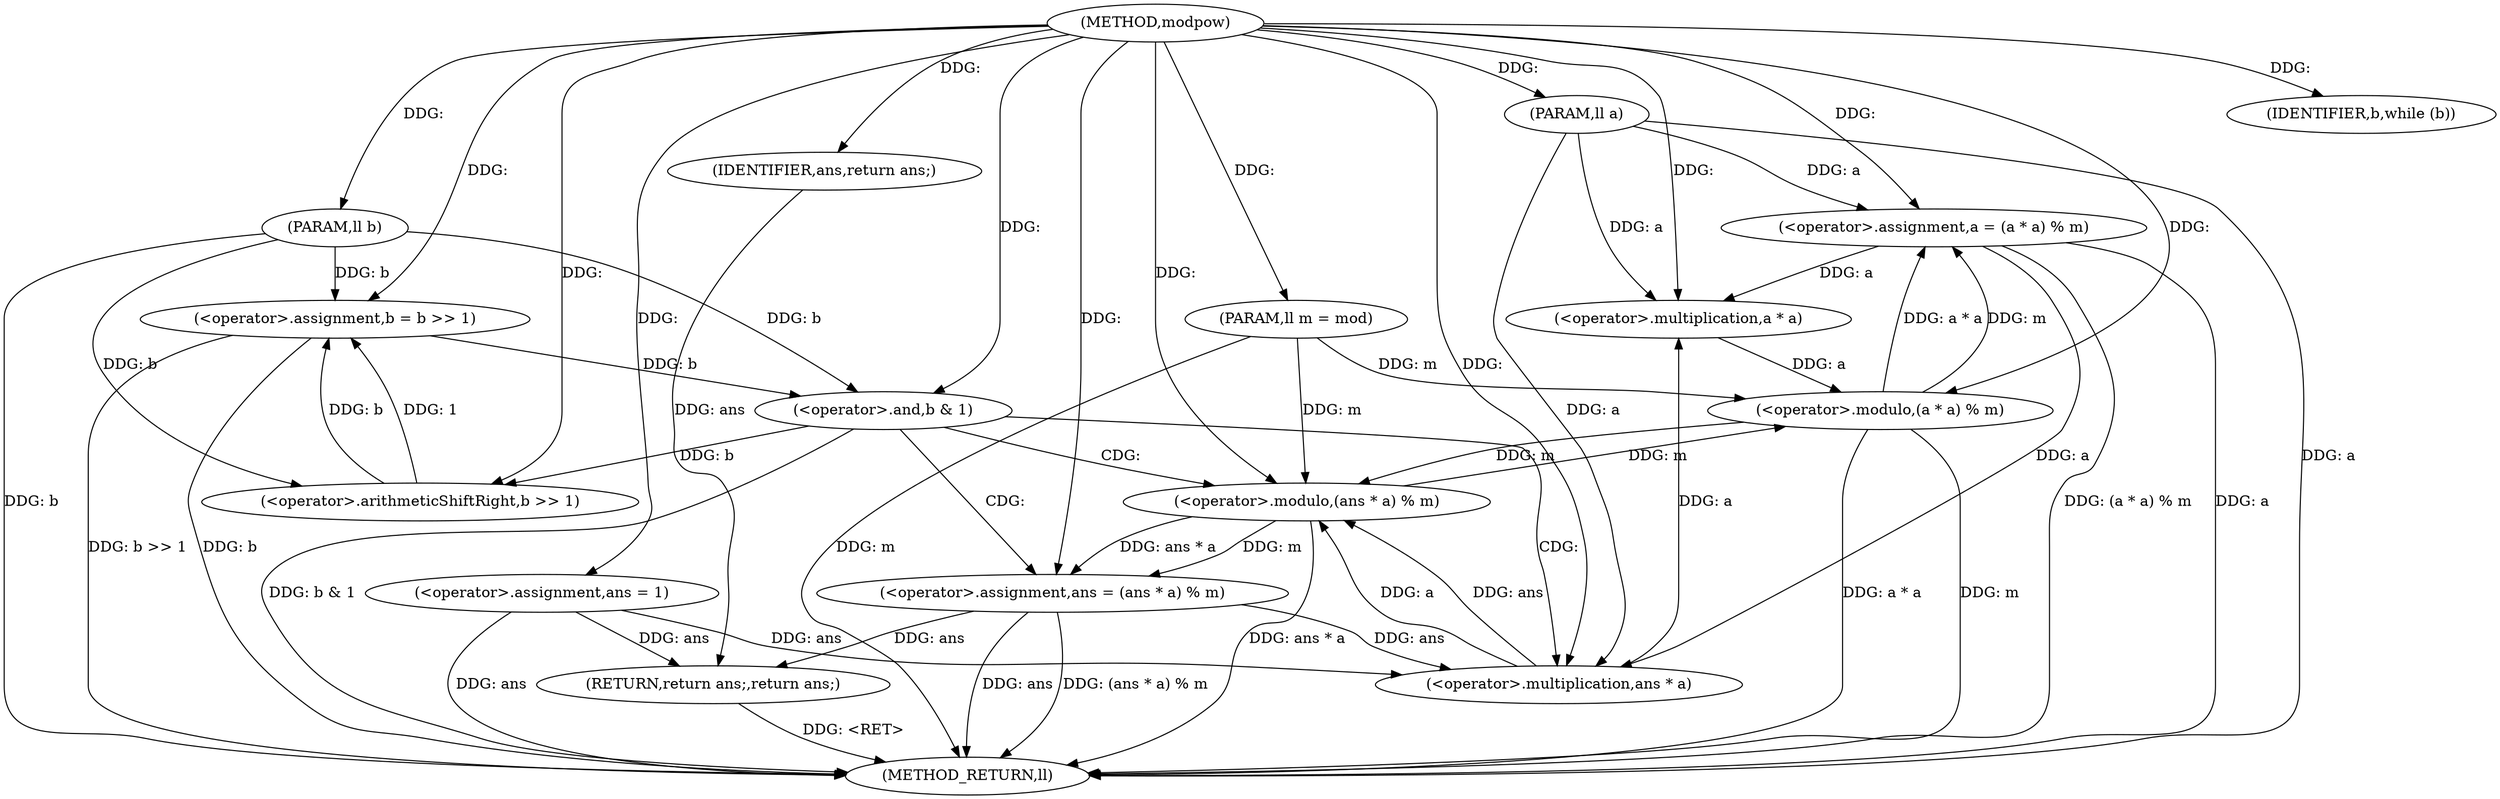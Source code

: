 digraph "modpow" {  
"1000154" [label = "(METHOD,modpow)" ]
"1000192" [label = "(METHOD_RETURN,ll)" ]
"1000155" [label = "(PARAM,ll a)" ]
"1000156" [label = "(PARAM,ll b)" ]
"1000157" [label = "(PARAM,ll m = mod)" ]
"1000160" [label = "(<operator>.assignment,ans = 1)" ]
"1000190" [label = "(RETURN,return ans;,return ans;)" ]
"1000164" [label = "(IDENTIFIER,b,while (b))" ]
"1000191" [label = "(IDENTIFIER,ans,return ans;)" ]
"1000178" [label = "(<operator>.assignment,b = b >> 1)" ]
"1000183" [label = "(<operator>.assignment,a = (a * a) % m)" ]
"1000167" [label = "(<operator>.and,b & 1)" ]
"1000171" [label = "(<operator>.assignment,ans = (ans * a) % m)" ]
"1000180" [label = "(<operator>.arithmeticShiftRight,b >> 1)" ]
"1000185" [label = "(<operator>.modulo,(a * a) % m)" ]
"1000186" [label = "(<operator>.multiplication,a * a)" ]
"1000173" [label = "(<operator>.modulo,(ans * a) % m)" ]
"1000174" [label = "(<operator>.multiplication,ans * a)" ]
  "1000155" -> "1000192"  [ label = "DDG: a"] 
  "1000156" -> "1000192"  [ label = "DDG: b"] 
  "1000157" -> "1000192"  [ label = "DDG: m"] 
  "1000160" -> "1000192"  [ label = "DDG: ans"] 
  "1000167" -> "1000192"  [ label = "DDG: b & 1"] 
  "1000171" -> "1000192"  [ label = "DDG: ans"] 
  "1000173" -> "1000192"  [ label = "DDG: ans * a"] 
  "1000171" -> "1000192"  [ label = "DDG: (ans * a) % m"] 
  "1000178" -> "1000192"  [ label = "DDG: b"] 
  "1000178" -> "1000192"  [ label = "DDG: b >> 1"] 
  "1000183" -> "1000192"  [ label = "DDG: a"] 
  "1000185" -> "1000192"  [ label = "DDG: a * a"] 
  "1000185" -> "1000192"  [ label = "DDG: m"] 
  "1000183" -> "1000192"  [ label = "DDG: (a * a) % m"] 
  "1000190" -> "1000192"  [ label = "DDG: <RET>"] 
  "1000154" -> "1000155"  [ label = "DDG: "] 
  "1000154" -> "1000156"  [ label = "DDG: "] 
  "1000154" -> "1000157"  [ label = "DDG: "] 
  "1000154" -> "1000160"  [ label = "DDG: "] 
  "1000191" -> "1000190"  [ label = "DDG: ans"] 
  "1000160" -> "1000190"  [ label = "DDG: ans"] 
  "1000171" -> "1000190"  [ label = "DDG: ans"] 
  "1000154" -> "1000164"  [ label = "DDG: "] 
  "1000154" -> "1000191"  [ label = "DDG: "] 
  "1000180" -> "1000178"  [ label = "DDG: 1"] 
  "1000180" -> "1000178"  [ label = "DDG: b"] 
  "1000185" -> "1000183"  [ label = "DDG: a * a"] 
  "1000185" -> "1000183"  [ label = "DDG: m"] 
  "1000156" -> "1000178"  [ label = "DDG: b"] 
  "1000154" -> "1000178"  [ label = "DDG: "] 
  "1000155" -> "1000183"  [ label = "DDG: a"] 
  "1000154" -> "1000183"  [ label = "DDG: "] 
  "1000178" -> "1000167"  [ label = "DDG: b"] 
  "1000156" -> "1000167"  [ label = "DDG: b"] 
  "1000154" -> "1000167"  [ label = "DDG: "] 
  "1000173" -> "1000171"  [ label = "DDG: ans * a"] 
  "1000173" -> "1000171"  [ label = "DDG: m"] 
  "1000167" -> "1000180"  [ label = "DDG: b"] 
  "1000156" -> "1000180"  [ label = "DDG: b"] 
  "1000154" -> "1000180"  [ label = "DDG: "] 
  "1000186" -> "1000185"  [ label = "DDG: a"] 
  "1000173" -> "1000185"  [ label = "DDG: m"] 
  "1000157" -> "1000185"  [ label = "DDG: m"] 
  "1000154" -> "1000185"  [ label = "DDG: "] 
  "1000154" -> "1000171"  [ label = "DDG: "] 
  "1000174" -> "1000186"  [ label = "DDG: a"] 
  "1000183" -> "1000186"  [ label = "DDG: a"] 
  "1000155" -> "1000186"  [ label = "DDG: a"] 
  "1000154" -> "1000186"  [ label = "DDG: "] 
  "1000174" -> "1000173"  [ label = "DDG: a"] 
  "1000174" -> "1000173"  [ label = "DDG: ans"] 
  "1000185" -> "1000173"  [ label = "DDG: m"] 
  "1000157" -> "1000173"  [ label = "DDG: m"] 
  "1000154" -> "1000173"  [ label = "DDG: "] 
  "1000160" -> "1000174"  [ label = "DDG: ans"] 
  "1000171" -> "1000174"  [ label = "DDG: ans"] 
  "1000154" -> "1000174"  [ label = "DDG: "] 
  "1000183" -> "1000174"  [ label = "DDG: a"] 
  "1000155" -> "1000174"  [ label = "DDG: a"] 
  "1000167" -> "1000171"  [ label = "CDG: "] 
  "1000167" -> "1000174"  [ label = "CDG: "] 
  "1000167" -> "1000173"  [ label = "CDG: "] 
}
